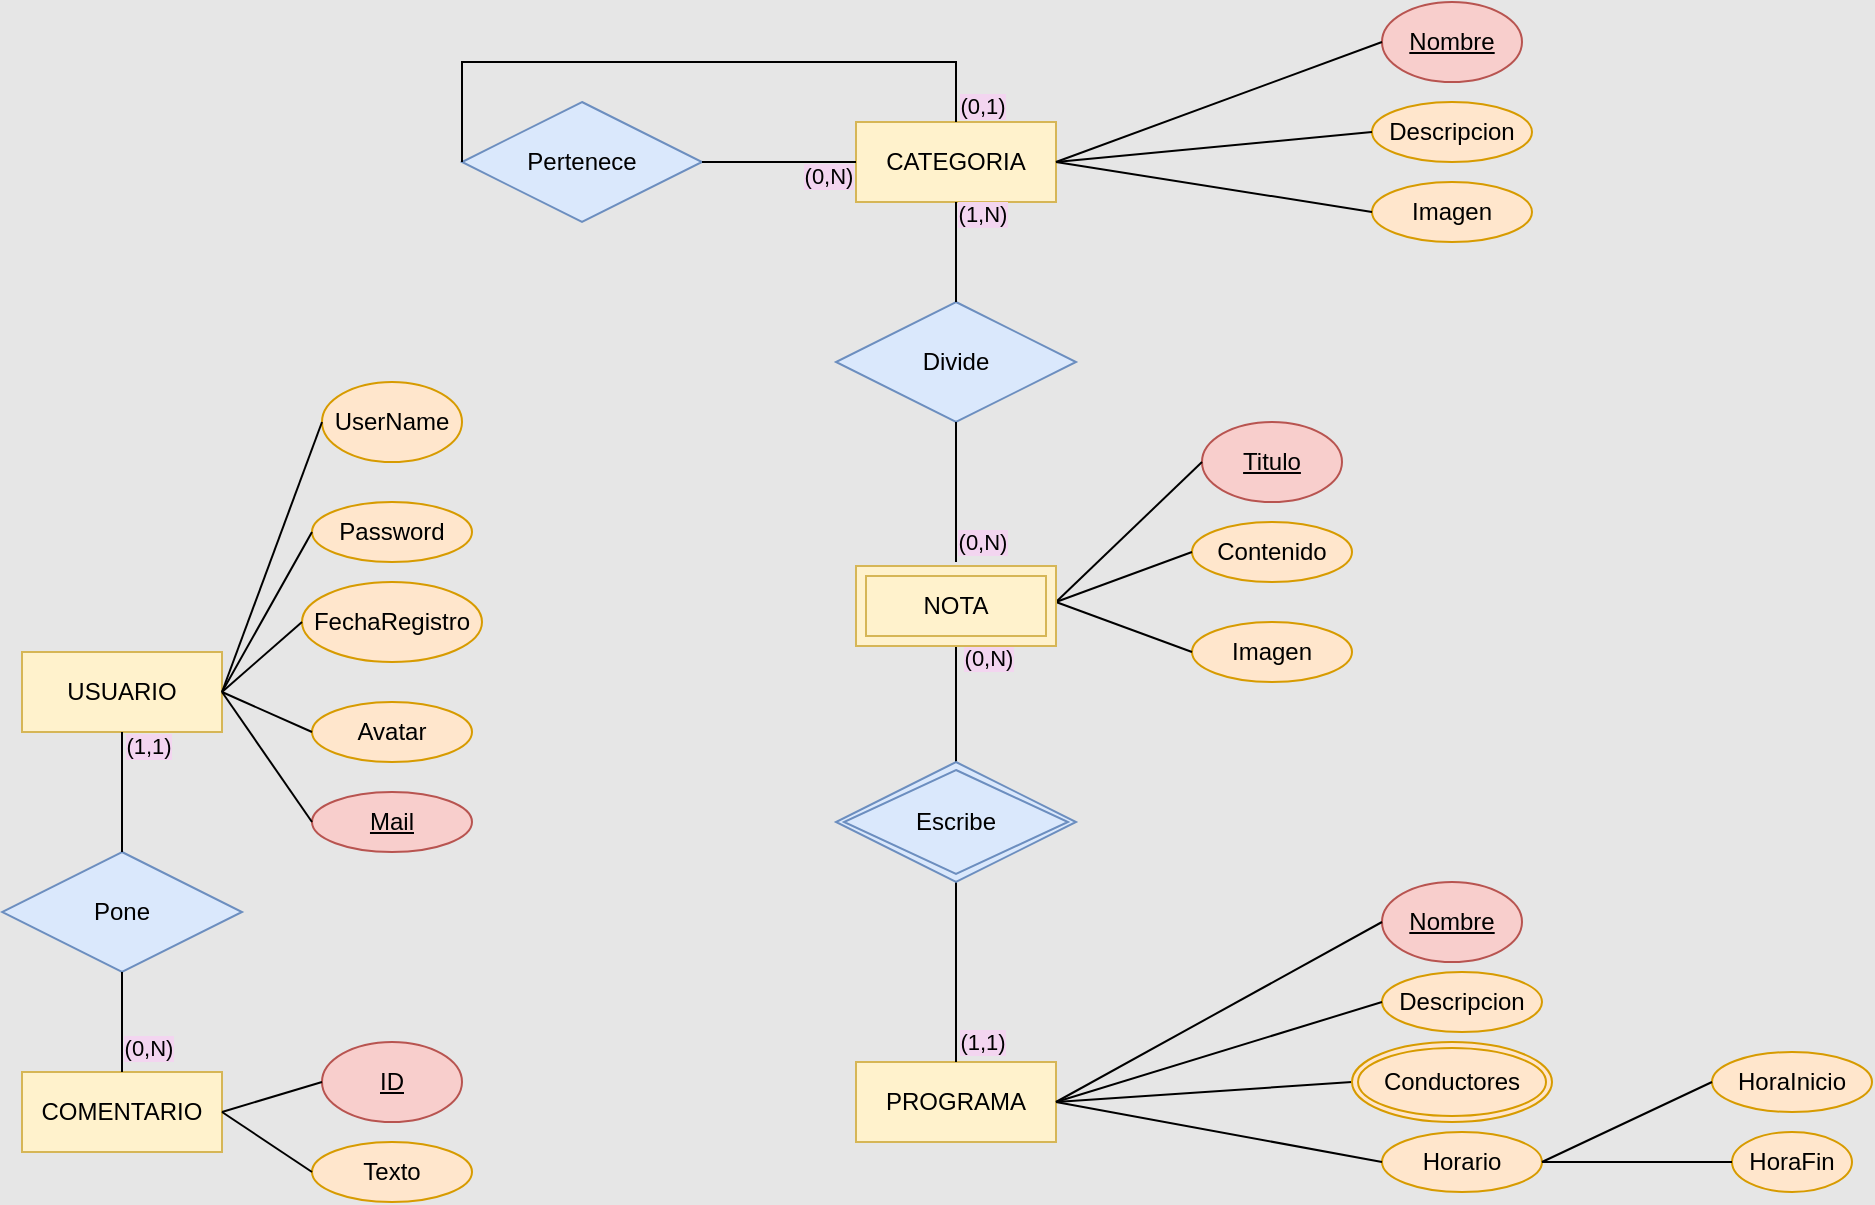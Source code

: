 <mxfile version="28.2.5">
  <diagram name="Página-1" id="Hl44oNitHqMF7QENZslq">
    <mxGraphModel dx="868" dy="498" grid="0" gridSize="10" guides="1" tooltips="1" connect="1" arrows="1" fold="1" page="1" pageScale="1" pageWidth="1654" pageHeight="1169" background="#E6E6E6" math="0" shadow="0">
      <root>
        <mxCell id="0" />
        <mxCell id="1" parent="0" />
        <mxCell id="vc5FtgeOKVkO6s-0RQmP-1" value="PROGRAMA" style="whiteSpace=wrap;html=1;align=center;fillColor=#fff2cc;strokeColor=#d6b656;" parent="1" vertex="1">
          <mxGeometry x="777" y="540" width="100" height="40" as="geometry" />
        </mxCell>
        <mxCell id="vc5FtgeOKVkO6s-0RQmP-3" value="CATEGORIA" style="whiteSpace=wrap;html=1;align=center;fillColor=#fff2cc;strokeColor=#d6b656;" parent="1" vertex="1">
          <mxGeometry x="777" y="70" width="100" height="40" as="geometry" />
        </mxCell>
        <mxCell id="vc5FtgeOKVkO6s-0RQmP-5" value="USUARIO" style="whiteSpace=wrap;html=1;align=center;fillColor=#fff2cc;strokeColor=#d6b656;" parent="1" vertex="1">
          <mxGeometry x="360" y="335" width="100" height="40" as="geometry" />
        </mxCell>
        <mxCell id="vc5FtgeOKVkO6s-0RQmP-6" value="COMENTARIO" style="whiteSpace=wrap;html=1;align=center;fillColor=#fff2cc;strokeColor=#d6b656;" parent="1" vertex="1">
          <mxGeometry x="360" y="545" width="100" height="40" as="geometry" />
        </mxCell>
        <mxCell id="vc5FtgeOKVkO6s-0RQmP-8" value="Divide" style="shape=rhombus;perimeter=rhombusPerimeter;whiteSpace=wrap;html=1;align=center;fillColor=#dae8fc;strokeColor=#6c8ebf;" parent="1" vertex="1">
          <mxGeometry x="767" y="160" width="120" height="60" as="geometry" />
        </mxCell>
        <mxCell id="vc5FtgeOKVkO6s-0RQmP-9" value="Pone" style="shape=rhombus;perimeter=rhombusPerimeter;whiteSpace=wrap;html=1;align=center;fillColor=#dae8fc;strokeColor=#6c8ebf;" parent="1" vertex="1">
          <mxGeometry x="350" y="435" width="120" height="60" as="geometry" />
        </mxCell>
        <mxCell id="vc5FtgeOKVkO6s-0RQmP-10" value="Pertenece" style="shape=rhombus;perimeter=rhombusPerimeter;whiteSpace=wrap;html=1;align=center;fillColor=#dae8fc;strokeColor=#6c8ebf;" parent="1" vertex="1">
          <mxGeometry x="580" y="60" width="120" height="60" as="geometry" />
        </mxCell>
        <mxCell id="vc5FtgeOKVkO6s-0RQmP-11" value="" style="endArrow=none;html=1;rounded=0;exitX=0.5;exitY=1;exitDx=0;exitDy=0;entryX=0.5;entryY=0;entryDx=0;entryDy=0;" parent="1" source="vc5FtgeOKVkO6s-0RQmP-5" target="vc5FtgeOKVkO6s-0RQmP-9" edge="1">
          <mxGeometry relative="1" as="geometry">
            <mxPoint x="730" y="320" as="sourcePoint" />
            <mxPoint x="890" y="320" as="targetPoint" />
          </mxGeometry>
        </mxCell>
        <mxCell id="vc5FtgeOKVkO6s-0RQmP-12" value="" style="endArrow=none;html=1;rounded=0;exitX=0.5;exitY=1;exitDx=0;exitDy=0;entryX=0.5;entryY=0;entryDx=0;entryDy=0;" parent="1" source="vc5FtgeOKVkO6s-0RQmP-9" target="vc5FtgeOKVkO6s-0RQmP-6" edge="1">
          <mxGeometry relative="1" as="geometry">
            <mxPoint x="530" y="360" as="sourcePoint" />
            <mxPoint x="410" y="540" as="targetPoint" />
          </mxGeometry>
        </mxCell>
        <mxCell id="vc5FtgeOKVkO6s-0RQmP-13" value="" style="endArrow=none;html=1;rounded=0;exitX=0.5;exitY=1;exitDx=0;exitDy=0;entryX=0.5;entryY=0;entryDx=0;entryDy=0;" parent="1" source="vc5FtgeOKVkO6s-0RQmP-8" edge="1">
          <mxGeometry relative="1" as="geometry">
            <mxPoint x="610" y="340" as="sourcePoint" />
            <mxPoint x="827" y="290" as="targetPoint" />
          </mxGeometry>
        </mxCell>
        <mxCell id="vc5FtgeOKVkO6s-0RQmP-14" value="" style="endArrow=none;html=1;rounded=0;exitX=0.5;exitY=1;exitDx=0;exitDy=0;entryX=0.5;entryY=0;entryDx=0;entryDy=0;" parent="1" edge="1">
          <mxGeometry relative="1" as="geometry">
            <mxPoint x="827" y="330" as="sourcePoint" />
            <mxPoint x="827" y="390" as="targetPoint" />
          </mxGeometry>
        </mxCell>
        <mxCell id="vc5FtgeOKVkO6s-0RQmP-15" value="" style="endArrow=none;html=1;rounded=0;exitX=0.5;exitY=1;exitDx=0;exitDy=0;" parent="1" target="vc5FtgeOKVkO6s-0RQmP-1" edge="1">
          <mxGeometry relative="1" as="geometry">
            <mxPoint x="827" y="450" as="sourcePoint" />
            <mxPoint x="1000" y="530" as="targetPoint" />
          </mxGeometry>
        </mxCell>
        <mxCell id="uXbnWWuEAE8pzdTjfp0h-1" value="&lt;div&gt;(1,1)&lt;/div&gt;" style="edgeLabel;html=1;align=center;verticalAlign=middle;resizable=0;points=[];labelBackgroundColor=light-dark(#F3D5F0,#EDEDED);" vertex="1" connectable="0" parent="vc5FtgeOKVkO6s-0RQmP-15">
          <mxGeometry x="0.689" y="1" relative="1" as="geometry">
            <mxPoint x="12" y="4" as="offset" />
          </mxGeometry>
        </mxCell>
        <mxCell id="vc5FtgeOKVkO6s-0RQmP-16" value="" style="endArrow=none;html=1;rounded=0;exitX=0.5;exitY=1;exitDx=0;exitDy=0;entryX=0.5;entryY=0;entryDx=0;entryDy=0;" parent="1" source="vc5FtgeOKVkO6s-0RQmP-3" target="vc5FtgeOKVkO6s-0RQmP-8" edge="1">
          <mxGeometry relative="1" as="geometry">
            <mxPoint x="870" y="110" as="sourcePoint" />
            <mxPoint x="870" y="170" as="targetPoint" />
          </mxGeometry>
        </mxCell>
        <mxCell id="vc5FtgeOKVkO6s-0RQmP-17" value="" style="endArrow=none;html=1;rounded=0;exitX=0;exitY=0.5;exitDx=0;exitDy=0;entryX=1;entryY=0.5;entryDx=0;entryDy=0;" parent="1" source="vc5FtgeOKVkO6s-0RQmP-3" target="vc5FtgeOKVkO6s-0RQmP-10" edge="1">
          <mxGeometry relative="1" as="geometry">
            <mxPoint x="640" y="140" as="sourcePoint" />
            <mxPoint x="640" y="200" as="targetPoint" />
          </mxGeometry>
        </mxCell>
        <mxCell id="vc5FtgeOKVkO6s-0RQmP-18" value="" style="endArrow=none;html=1;rounded=0;exitX=0;exitY=0.5;exitDx=0;exitDy=0;entryX=0.5;entryY=0;entryDx=0;entryDy=0;" parent="1" source="vc5FtgeOKVkO6s-0RQmP-10" target="vc5FtgeOKVkO6s-0RQmP-3" edge="1">
          <mxGeometry relative="1" as="geometry">
            <mxPoint x="520" y="100" as="sourcePoint" />
            <mxPoint x="520" y="160" as="targetPoint" />
            <Array as="points">
              <mxPoint x="580" y="40" />
              <mxPoint x="827" y="40" />
            </Array>
          </mxGeometry>
        </mxCell>
        <mxCell id="vc5FtgeOKVkO6s-0RQmP-19" value="UserName" style="ellipse;whiteSpace=wrap;html=1;align=center;fontStyle=0;fillColor=#ffe6cc;strokeColor=#d79b00;" parent="1" vertex="1">
          <mxGeometry x="510" y="200" width="70" height="40" as="geometry" />
        </mxCell>
        <mxCell id="vc5FtgeOKVkO6s-0RQmP-20" value="Nombre" style="ellipse;whiteSpace=wrap;html=1;align=center;fontStyle=4;fillColor=#f8cecc;strokeColor=#b85450;" parent="1" vertex="1">
          <mxGeometry x="1040" y="450" width="70" height="40" as="geometry" />
        </mxCell>
        <mxCell id="vc5FtgeOKVkO6s-0RQmP-21" value="Titulo" style="ellipse;whiteSpace=wrap;html=1;align=center;fontStyle=4;fillColor=#f8cecc;strokeColor=#b85450;" parent="1" vertex="1">
          <mxGeometry x="950" y="220" width="70" height="40" as="geometry" />
        </mxCell>
        <mxCell id="vc5FtgeOKVkO6s-0RQmP-22" value="ID" style="ellipse;whiteSpace=wrap;html=1;align=center;fontStyle=4;fillColor=#f8cecc;strokeColor=#b85450;" parent="1" vertex="1">
          <mxGeometry x="510" y="530" width="70" height="40" as="geometry" />
        </mxCell>
        <mxCell id="vc5FtgeOKVkO6s-0RQmP-23" value="Nombre" style="ellipse;whiteSpace=wrap;html=1;align=center;fontStyle=4;fillColor=#f8cecc;strokeColor=#b85450;" parent="1" vertex="1">
          <mxGeometry x="1040" y="10" width="70" height="40" as="geometry" />
        </mxCell>
        <mxCell id="vc5FtgeOKVkO6s-0RQmP-24" value="Descripcion" style="ellipse;whiteSpace=wrap;html=1;align=center;fillColor=#ffe6cc;strokeColor=#d79b00;" parent="1" vertex="1">
          <mxGeometry x="1040" y="495" width="80" height="30" as="geometry" />
        </mxCell>
        <mxCell id="vc5FtgeOKVkO6s-0RQmP-26" value="Horario" style="ellipse;whiteSpace=wrap;html=1;align=center;fillColor=#ffe6cc;strokeColor=#d79b00;" parent="1" vertex="1">
          <mxGeometry x="1040" y="575" width="80" height="30" as="geometry" />
        </mxCell>
        <mxCell id="vc5FtgeOKVkO6s-0RQmP-27" value="HoraFin" style="ellipse;whiteSpace=wrap;html=1;align=center;fillColor=#ffe6cc;strokeColor=#d79b00;" parent="1" vertex="1">
          <mxGeometry x="1215" y="575" width="60" height="30" as="geometry" />
        </mxCell>
        <mxCell id="vc5FtgeOKVkO6s-0RQmP-28" value="HoraInicio" style="ellipse;whiteSpace=wrap;html=1;align=center;fillColor=#ffe6cc;strokeColor=#d79b00;" parent="1" vertex="1">
          <mxGeometry x="1205" y="535" width="80" height="30" as="geometry" />
        </mxCell>
        <mxCell id="vc5FtgeOKVkO6s-0RQmP-29" value="Contenido" style="ellipse;whiteSpace=wrap;html=1;align=center;fillColor=#ffe6cc;strokeColor=#d79b00;" parent="1" vertex="1">
          <mxGeometry x="945" y="270" width="80" height="30" as="geometry" />
        </mxCell>
        <mxCell id="vc5FtgeOKVkO6s-0RQmP-30" value="Imagen" style="ellipse;whiteSpace=wrap;html=1;align=center;fillColor=#ffe6cc;strokeColor=#d79b00;" parent="1" vertex="1">
          <mxGeometry x="945" y="320" width="80" height="30" as="geometry" />
        </mxCell>
        <mxCell id="vc5FtgeOKVkO6s-0RQmP-31" value="Descripcion" style="ellipse;whiteSpace=wrap;html=1;align=center;fillColor=#ffe6cc;strokeColor=#d79b00;" parent="1" vertex="1">
          <mxGeometry x="1035" y="60" width="80" height="30" as="geometry" />
        </mxCell>
        <mxCell id="vc5FtgeOKVkO6s-0RQmP-32" value="Imagen" style="ellipse;whiteSpace=wrap;html=1;align=center;fillColor=#ffe6cc;strokeColor=#d79b00;" parent="1" vertex="1">
          <mxGeometry x="1035" y="100" width="80" height="30" as="geometry" />
        </mxCell>
        <mxCell id="vc5FtgeOKVkO6s-0RQmP-34" value="Texto" style="ellipse;whiteSpace=wrap;html=1;align=center;fillColor=#ffe6cc;strokeColor=#d79b00;" parent="1" vertex="1">
          <mxGeometry x="505" y="580" width="80" height="30" as="geometry" />
        </mxCell>
        <mxCell id="vc5FtgeOKVkO6s-0RQmP-35" value="Password" style="ellipse;whiteSpace=wrap;html=1;align=center;fillColor=#ffe6cc;strokeColor=#d79b00;" parent="1" vertex="1">
          <mxGeometry x="505" y="260" width="80" height="30" as="geometry" />
        </mxCell>
        <mxCell id="vc5FtgeOKVkO6s-0RQmP-36" value="FechaRegistro" style="ellipse;whiteSpace=wrap;html=1;align=center;fillColor=#ffe6cc;strokeColor=#d79b00;" parent="1" vertex="1">
          <mxGeometry x="500" y="300" width="90" height="40" as="geometry" />
        </mxCell>
        <mxCell id="vc5FtgeOKVkO6s-0RQmP-37" value="Avatar" style="ellipse;whiteSpace=wrap;html=1;align=center;fillColor=#ffe6cc;strokeColor=#d79b00;" parent="1" vertex="1">
          <mxGeometry x="505" y="360" width="80" height="30" as="geometry" />
        </mxCell>
        <object label="Mail" Constraint1="1" id="vc5FtgeOKVkO6s-0RQmP-38">
          <mxCell style="ellipse;whiteSpace=wrap;html=1;align=center;fillColor=#f8cecc;strokeColor=#b85450;fontStyle=4" parent="1" vertex="1">
            <mxGeometry x="505" y="405" width="80" height="30" as="geometry" />
          </mxCell>
        </object>
        <mxCell id="vc5FtgeOKVkO6s-0RQmP-39" value="" style="endArrow=none;html=1;rounded=0;exitX=1;exitY=0.5;exitDx=0;exitDy=0;entryX=0;entryY=0.5;entryDx=0;entryDy=0;" parent="1" source="vc5FtgeOKVkO6s-0RQmP-3" target="vc5FtgeOKVkO6s-0RQmP-23" edge="1">
          <mxGeometry relative="1" as="geometry">
            <mxPoint x="740" y="270" as="sourcePoint" />
            <mxPoint x="900" y="270" as="targetPoint" />
          </mxGeometry>
        </mxCell>
        <mxCell id="vc5FtgeOKVkO6s-0RQmP-40" value="" style="endArrow=none;html=1;rounded=0;exitX=1;exitY=0.5;exitDx=0;exitDy=0;entryX=0;entryY=0.5;entryDx=0;entryDy=0;" parent="1" source="vc5FtgeOKVkO6s-0RQmP-3" target="vc5FtgeOKVkO6s-0RQmP-31" edge="1">
          <mxGeometry relative="1" as="geometry">
            <mxPoint x="980" y="130" as="sourcePoint" />
            <mxPoint x="1143" y="70" as="targetPoint" />
          </mxGeometry>
        </mxCell>
        <mxCell id="vc5FtgeOKVkO6s-0RQmP-41" value="" style="endArrow=none;html=1;rounded=0;exitX=1;exitY=0.5;exitDx=0;exitDy=0;entryX=0;entryY=0.5;entryDx=0;entryDy=0;" parent="1" source="vc5FtgeOKVkO6s-0RQmP-3" target="vc5FtgeOKVkO6s-0RQmP-32" edge="1">
          <mxGeometry relative="1" as="geometry">
            <mxPoint x="1000" y="150" as="sourcePoint" />
            <mxPoint x="1163" y="90" as="targetPoint" />
          </mxGeometry>
        </mxCell>
        <mxCell id="vc5FtgeOKVkO6s-0RQmP-42" value="" style="endArrow=none;html=1;rounded=0;exitX=1;exitY=0.5;exitDx=0;exitDy=0;entryX=0;entryY=0.5;entryDx=0;entryDy=0;" parent="1" target="vc5FtgeOKVkO6s-0RQmP-21" edge="1">
          <mxGeometry relative="1" as="geometry">
            <mxPoint x="877" y="310" as="sourcePoint" />
            <mxPoint x="1083" y="170" as="targetPoint" />
          </mxGeometry>
        </mxCell>
        <mxCell id="vc5FtgeOKVkO6s-0RQmP-43" value="" style="endArrow=none;html=1;rounded=0;exitX=1;exitY=0.5;exitDx=0;exitDy=0;entryX=0;entryY=0.5;entryDx=0;entryDy=0;" parent="1" target="vc5FtgeOKVkO6s-0RQmP-29" edge="1">
          <mxGeometry relative="1" as="geometry">
            <mxPoint x="877" y="310" as="sourcePoint" />
            <mxPoint x="1033" y="350" as="targetPoint" />
          </mxGeometry>
        </mxCell>
        <mxCell id="vc5FtgeOKVkO6s-0RQmP-44" value="" style="endArrow=none;html=1;rounded=0;exitX=1;exitY=0.5;exitDx=0;exitDy=0;entryX=0;entryY=0.5;entryDx=0;entryDy=0;" parent="1" target="vc5FtgeOKVkO6s-0RQmP-30" edge="1">
          <mxGeometry relative="1" as="geometry">
            <mxPoint x="877" y="310" as="sourcePoint" />
            <mxPoint x="963" y="370" as="targetPoint" />
          </mxGeometry>
        </mxCell>
        <mxCell id="vc5FtgeOKVkO6s-0RQmP-45" value="" style="endArrow=none;html=1;rounded=0;exitX=1;exitY=0.5;exitDx=0;exitDy=0;entryX=0;entryY=0.5;entryDx=0;entryDy=0;" parent="1" source="vc5FtgeOKVkO6s-0RQmP-1" target="vc5FtgeOKVkO6s-0RQmP-20" edge="1">
          <mxGeometry relative="1" as="geometry">
            <mxPoint x="940" y="630" as="sourcePoint" />
            <mxPoint x="1013" y="560" as="targetPoint" />
          </mxGeometry>
        </mxCell>
        <mxCell id="vc5FtgeOKVkO6s-0RQmP-46" value="" style="endArrow=none;html=1;rounded=0;exitX=1;exitY=0.5;exitDx=0;exitDy=0;entryX=0;entryY=0.5;entryDx=0;entryDy=0;" parent="1" source="vc5FtgeOKVkO6s-0RQmP-1" target="vc5FtgeOKVkO6s-0RQmP-24" edge="1">
          <mxGeometry relative="1" as="geometry">
            <mxPoint x="980" y="630" as="sourcePoint" />
            <mxPoint x="1053" y="560" as="targetPoint" />
          </mxGeometry>
        </mxCell>
        <mxCell id="vc5FtgeOKVkO6s-0RQmP-47" value="" style="endArrow=none;html=1;rounded=0;exitX=1;exitY=0.5;exitDx=0;exitDy=0;entryX=0;entryY=0.5;entryDx=0;entryDy=0;" parent="1" source="vc5FtgeOKVkO6s-0RQmP-1" edge="1">
          <mxGeometry relative="1" as="geometry">
            <mxPoint x="980" y="670" as="sourcePoint" />
            <mxPoint x="1025" y="550" as="targetPoint" />
          </mxGeometry>
        </mxCell>
        <mxCell id="vc5FtgeOKVkO6s-0RQmP-48" value="" style="endArrow=none;html=1;rounded=0;exitX=1;exitY=0.5;exitDx=0;exitDy=0;entryX=0;entryY=0.5;entryDx=0;entryDy=0;" parent="1" source="vc5FtgeOKVkO6s-0RQmP-1" target="vc5FtgeOKVkO6s-0RQmP-26" edge="1">
          <mxGeometry relative="1" as="geometry">
            <mxPoint x="990" y="660" as="sourcePoint" />
            <mxPoint x="1063" y="590" as="targetPoint" />
          </mxGeometry>
        </mxCell>
        <mxCell id="vc5FtgeOKVkO6s-0RQmP-49" value="" style="endArrow=none;html=1;rounded=0;exitX=1;exitY=0.5;exitDx=0;exitDy=0;entryX=0;entryY=0.5;entryDx=0;entryDy=0;" parent="1" source="vc5FtgeOKVkO6s-0RQmP-26" target="vc5FtgeOKVkO6s-0RQmP-28" edge="1">
          <mxGeometry relative="1" as="geometry">
            <mxPoint x="1160" y="650" as="sourcePoint" />
            <mxPoint x="1233" y="580" as="targetPoint" />
          </mxGeometry>
        </mxCell>
        <mxCell id="vc5FtgeOKVkO6s-0RQmP-50" value="" style="endArrow=none;html=1;rounded=0;exitX=1;exitY=0.5;exitDx=0;exitDy=0;entryX=0;entryY=0.5;entryDx=0;entryDy=0;" parent="1" source="vc5FtgeOKVkO6s-0RQmP-26" target="vc5FtgeOKVkO6s-0RQmP-27" edge="1">
          <mxGeometry relative="1" as="geometry">
            <mxPoint x="1160" y="710" as="sourcePoint" />
            <mxPoint x="1233" y="640" as="targetPoint" />
          </mxGeometry>
        </mxCell>
        <mxCell id="vc5FtgeOKVkO6s-0RQmP-51" value="" style="endArrow=none;html=1;rounded=0;exitX=1;exitY=0.5;exitDx=0;exitDy=0;entryX=0;entryY=0.5;entryDx=0;entryDy=0;" parent="1" source="vc5FtgeOKVkO6s-0RQmP-5" target="vc5FtgeOKVkO6s-0RQmP-19" edge="1">
          <mxGeometry relative="1" as="geometry">
            <mxPoint x="410" y="360" as="sourcePoint" />
            <mxPoint x="483" y="290" as="targetPoint" />
          </mxGeometry>
        </mxCell>
        <mxCell id="vc5FtgeOKVkO6s-0RQmP-52" value="" style="endArrow=none;html=1;rounded=0;exitX=1;exitY=0.5;exitDx=0;exitDy=0;entryX=0;entryY=0.5;entryDx=0;entryDy=0;" parent="1" source="vc5FtgeOKVkO6s-0RQmP-5" target="vc5FtgeOKVkO6s-0RQmP-35" edge="1">
          <mxGeometry relative="1" as="geometry">
            <mxPoint x="440" y="330" as="sourcePoint" />
            <mxPoint x="513" y="260" as="targetPoint" />
          </mxGeometry>
        </mxCell>
        <mxCell id="vc5FtgeOKVkO6s-0RQmP-53" value="" style="endArrow=none;html=1;rounded=0;exitX=1;exitY=0.5;exitDx=0;exitDy=0;entryX=0;entryY=0.5;entryDx=0;entryDy=0;" parent="1" source="vc5FtgeOKVkO6s-0RQmP-5" target="vc5FtgeOKVkO6s-0RQmP-36" edge="1">
          <mxGeometry relative="1" as="geometry">
            <mxPoint x="470" y="410" as="sourcePoint" />
            <mxPoint x="543" y="340" as="targetPoint" />
          </mxGeometry>
        </mxCell>
        <mxCell id="vc5FtgeOKVkO6s-0RQmP-54" value="" style="endArrow=none;html=1;rounded=0;exitX=1;exitY=0.5;exitDx=0;exitDy=0;entryX=0;entryY=0.5;entryDx=0;entryDy=0;" parent="1" source="vc5FtgeOKVkO6s-0RQmP-5" target="vc5FtgeOKVkO6s-0RQmP-37" edge="1">
          <mxGeometry relative="1" as="geometry">
            <mxPoint x="490" y="420" as="sourcePoint" />
            <mxPoint x="563" y="350" as="targetPoint" />
          </mxGeometry>
        </mxCell>
        <mxCell id="vc5FtgeOKVkO6s-0RQmP-55" value="" style="endArrow=none;html=1;rounded=0;exitX=1;exitY=0.5;exitDx=0;exitDy=0;entryX=0;entryY=0.5;entryDx=0;entryDy=0;" parent="1" source="vc5FtgeOKVkO6s-0RQmP-5" target="vc5FtgeOKVkO6s-0RQmP-38" edge="1">
          <mxGeometry relative="1" as="geometry">
            <mxPoint x="450" y="407.5" as="sourcePoint" />
            <mxPoint x="553" y="432.5" as="targetPoint" />
          </mxGeometry>
        </mxCell>
        <mxCell id="vc5FtgeOKVkO6s-0RQmP-56" value="" style="endArrow=none;html=1;rounded=0;exitX=1;exitY=0.5;exitDx=0;exitDy=0;entryX=0;entryY=0.5;entryDx=0;entryDy=0;" parent="1" source="vc5FtgeOKVkO6s-0RQmP-6" target="vc5FtgeOKVkO6s-0RQmP-22" edge="1">
          <mxGeometry relative="1" as="geometry">
            <mxPoint x="580" y="580" as="sourcePoint" />
            <mxPoint x="653" y="510" as="targetPoint" />
          </mxGeometry>
        </mxCell>
        <mxCell id="vc5FtgeOKVkO6s-0RQmP-57" value="" style="endArrow=none;html=1;rounded=0;exitX=1;exitY=0.5;exitDx=0;exitDy=0;entryX=0;entryY=0.5;entryDx=0;entryDy=0;" parent="1" source="vc5FtgeOKVkO6s-0RQmP-6" target="vc5FtgeOKVkO6s-0RQmP-34" edge="1">
          <mxGeometry relative="1" as="geometry">
            <mxPoint x="470" y="660" as="sourcePoint" />
            <mxPoint x="543" y="590" as="targetPoint" />
          </mxGeometry>
        </mxCell>
        <mxCell id="uXbnWWuEAE8pzdTjfp0h-2" value="&lt;div&gt;(1,N)&lt;/div&gt;" style="edgeLabel;html=1;align=center;verticalAlign=middle;resizable=0;points=[];labelBackgroundColor=light-dark(#F3D5F0,#EDEDED);" vertex="1" connectable="0" parent="1">
          <mxGeometry x="840" y="116" as="geometry" />
        </mxCell>
        <mxCell id="uXbnWWuEAE8pzdTjfp0h-3" value="&lt;div&gt;(0,N)&lt;/div&gt;" style="edgeLabel;html=1;align=center;verticalAlign=middle;resizable=0;points=[];labelBackgroundColor=light-dark(#F3D5F0,#EDEDED);" vertex="1" connectable="0" parent="1">
          <mxGeometry x="840" y="335" as="geometry">
            <mxPoint x="3" y="3" as="offset" />
          </mxGeometry>
        </mxCell>
        <mxCell id="uXbnWWuEAE8pzdTjfp0h-4" value="&lt;div&gt;(0,N)&lt;/div&gt;" style="edgeLabel;html=1;align=center;verticalAlign=middle;resizable=0;points=[];labelBackgroundColor=light-dark(#F3D5F0,#EDEDED);" vertex="1" connectable="0" parent="1">
          <mxGeometry x="420" y="530" as="geometry">
            <mxPoint x="3" y="3" as="offset" />
          </mxGeometry>
        </mxCell>
        <mxCell id="uXbnWWuEAE8pzdTjfp0h-5" value="&lt;div&gt;(0,1)&lt;/div&gt;" style="edgeLabel;html=1;align=center;verticalAlign=middle;resizable=0;points=[];labelBackgroundColor=light-dark(#F3D5F0,#EDEDED);" vertex="1" connectable="0" parent="1">
          <mxGeometry x="837" y="59" as="geometry">
            <mxPoint x="3" y="3" as="offset" />
          </mxGeometry>
        </mxCell>
        <mxCell id="uXbnWWuEAE8pzdTjfp0h-6" value="&lt;div&gt;(0,N)&lt;/div&gt;" style="edgeLabel;html=1;align=center;verticalAlign=middle;resizable=0;points=[];labelBackgroundColor=light-dark(#F3D5F0,#EDEDED);" vertex="1" connectable="0" parent="1">
          <mxGeometry x="837" y="277" as="geometry">
            <mxPoint x="3" y="3" as="offset" />
          </mxGeometry>
        </mxCell>
        <mxCell id="uXbnWWuEAE8pzdTjfp0h-7" value="&lt;div&gt;(0,N)&lt;/div&gt;" style="edgeLabel;html=1;align=center;verticalAlign=middle;resizable=0;points=[];labelBackgroundColor=light-dark(#F3D5F0,#EDEDED);" vertex="1" connectable="0" parent="1">
          <mxGeometry x="768" y="104" as="geometry">
            <mxPoint x="-5" y="-7" as="offset" />
          </mxGeometry>
        </mxCell>
        <mxCell id="uXbnWWuEAE8pzdTjfp0h-8" value="(1,1)" style="edgeLabel;html=1;align=center;verticalAlign=middle;resizable=0;points=[];labelBackgroundColor=light-dark(#F3D5F0,#EDEDED);" vertex="1" connectable="0" parent="1">
          <mxGeometry x="422" y="389" as="geometry">
            <mxPoint x="1" y="-7" as="offset" />
          </mxGeometry>
        </mxCell>
        <mxCell id="uXbnWWuEAE8pzdTjfp0h-9" value="Conductores" style="ellipse;shape=doubleEllipse;margin=3;whiteSpace=wrap;html=1;align=center;fillColor=#ffe6cc;strokeColor=#d79b00;" vertex="1" parent="1">
          <mxGeometry x="1025" y="530" width="100" height="40" as="geometry" />
        </mxCell>
        <mxCell id="uXbnWWuEAE8pzdTjfp0h-10" value="&lt;div&gt;NOTA&lt;/div&gt;" style="shape=ext;margin=3;double=1;whiteSpace=wrap;html=1;align=center;fillColor=#fff2cc;strokeColor=#d6b656;" vertex="1" parent="1">
          <mxGeometry x="777" y="292" width="100" height="40" as="geometry" />
        </mxCell>
        <mxCell id="uXbnWWuEAE8pzdTjfp0h-11" value="Escribe" style="shape=rhombus;double=1;perimeter=rhombusPerimeter;whiteSpace=wrap;html=1;align=center;fillColor=#dae8fc;strokeColor=#6c8ebf;" vertex="1" parent="1">
          <mxGeometry x="767" y="390" width="120" height="60" as="geometry" />
        </mxCell>
      </root>
    </mxGraphModel>
  </diagram>
</mxfile>
